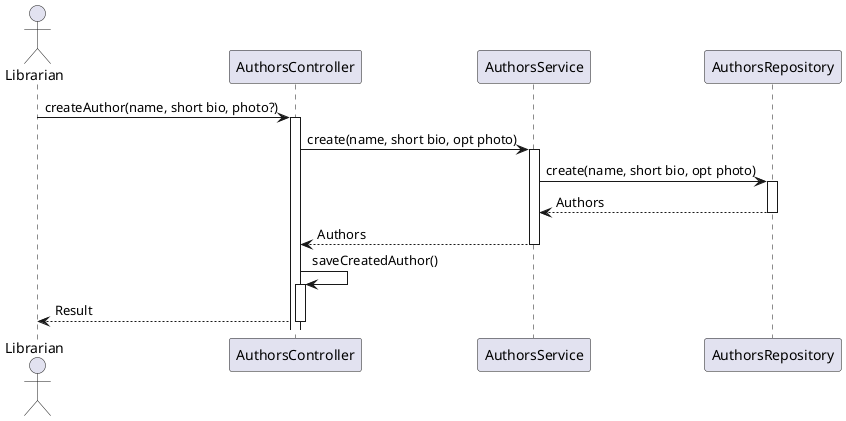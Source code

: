 @startuml

actor Librarian
participant "AuthorsController" as Controller
participant "AuthorsService" as Service
participant "AuthorsRepository" as Repository

Librarian -> Controller: createAuthor(name, short bio, photo?)
activate Controller
Controller -> Service: create(name, short bio, opt photo)
activate Service
Service -> Repository: create(name, short bio, opt photo)
activate Repository
Repository --> Service: Authors
deactivate Repository
Service --> Controller: Authors
deactivate Service

Controller -> Controller: saveCreatedAuthor()
activate Controller
Controller --> Librarian: Result
deactivate Controller

@enduml
